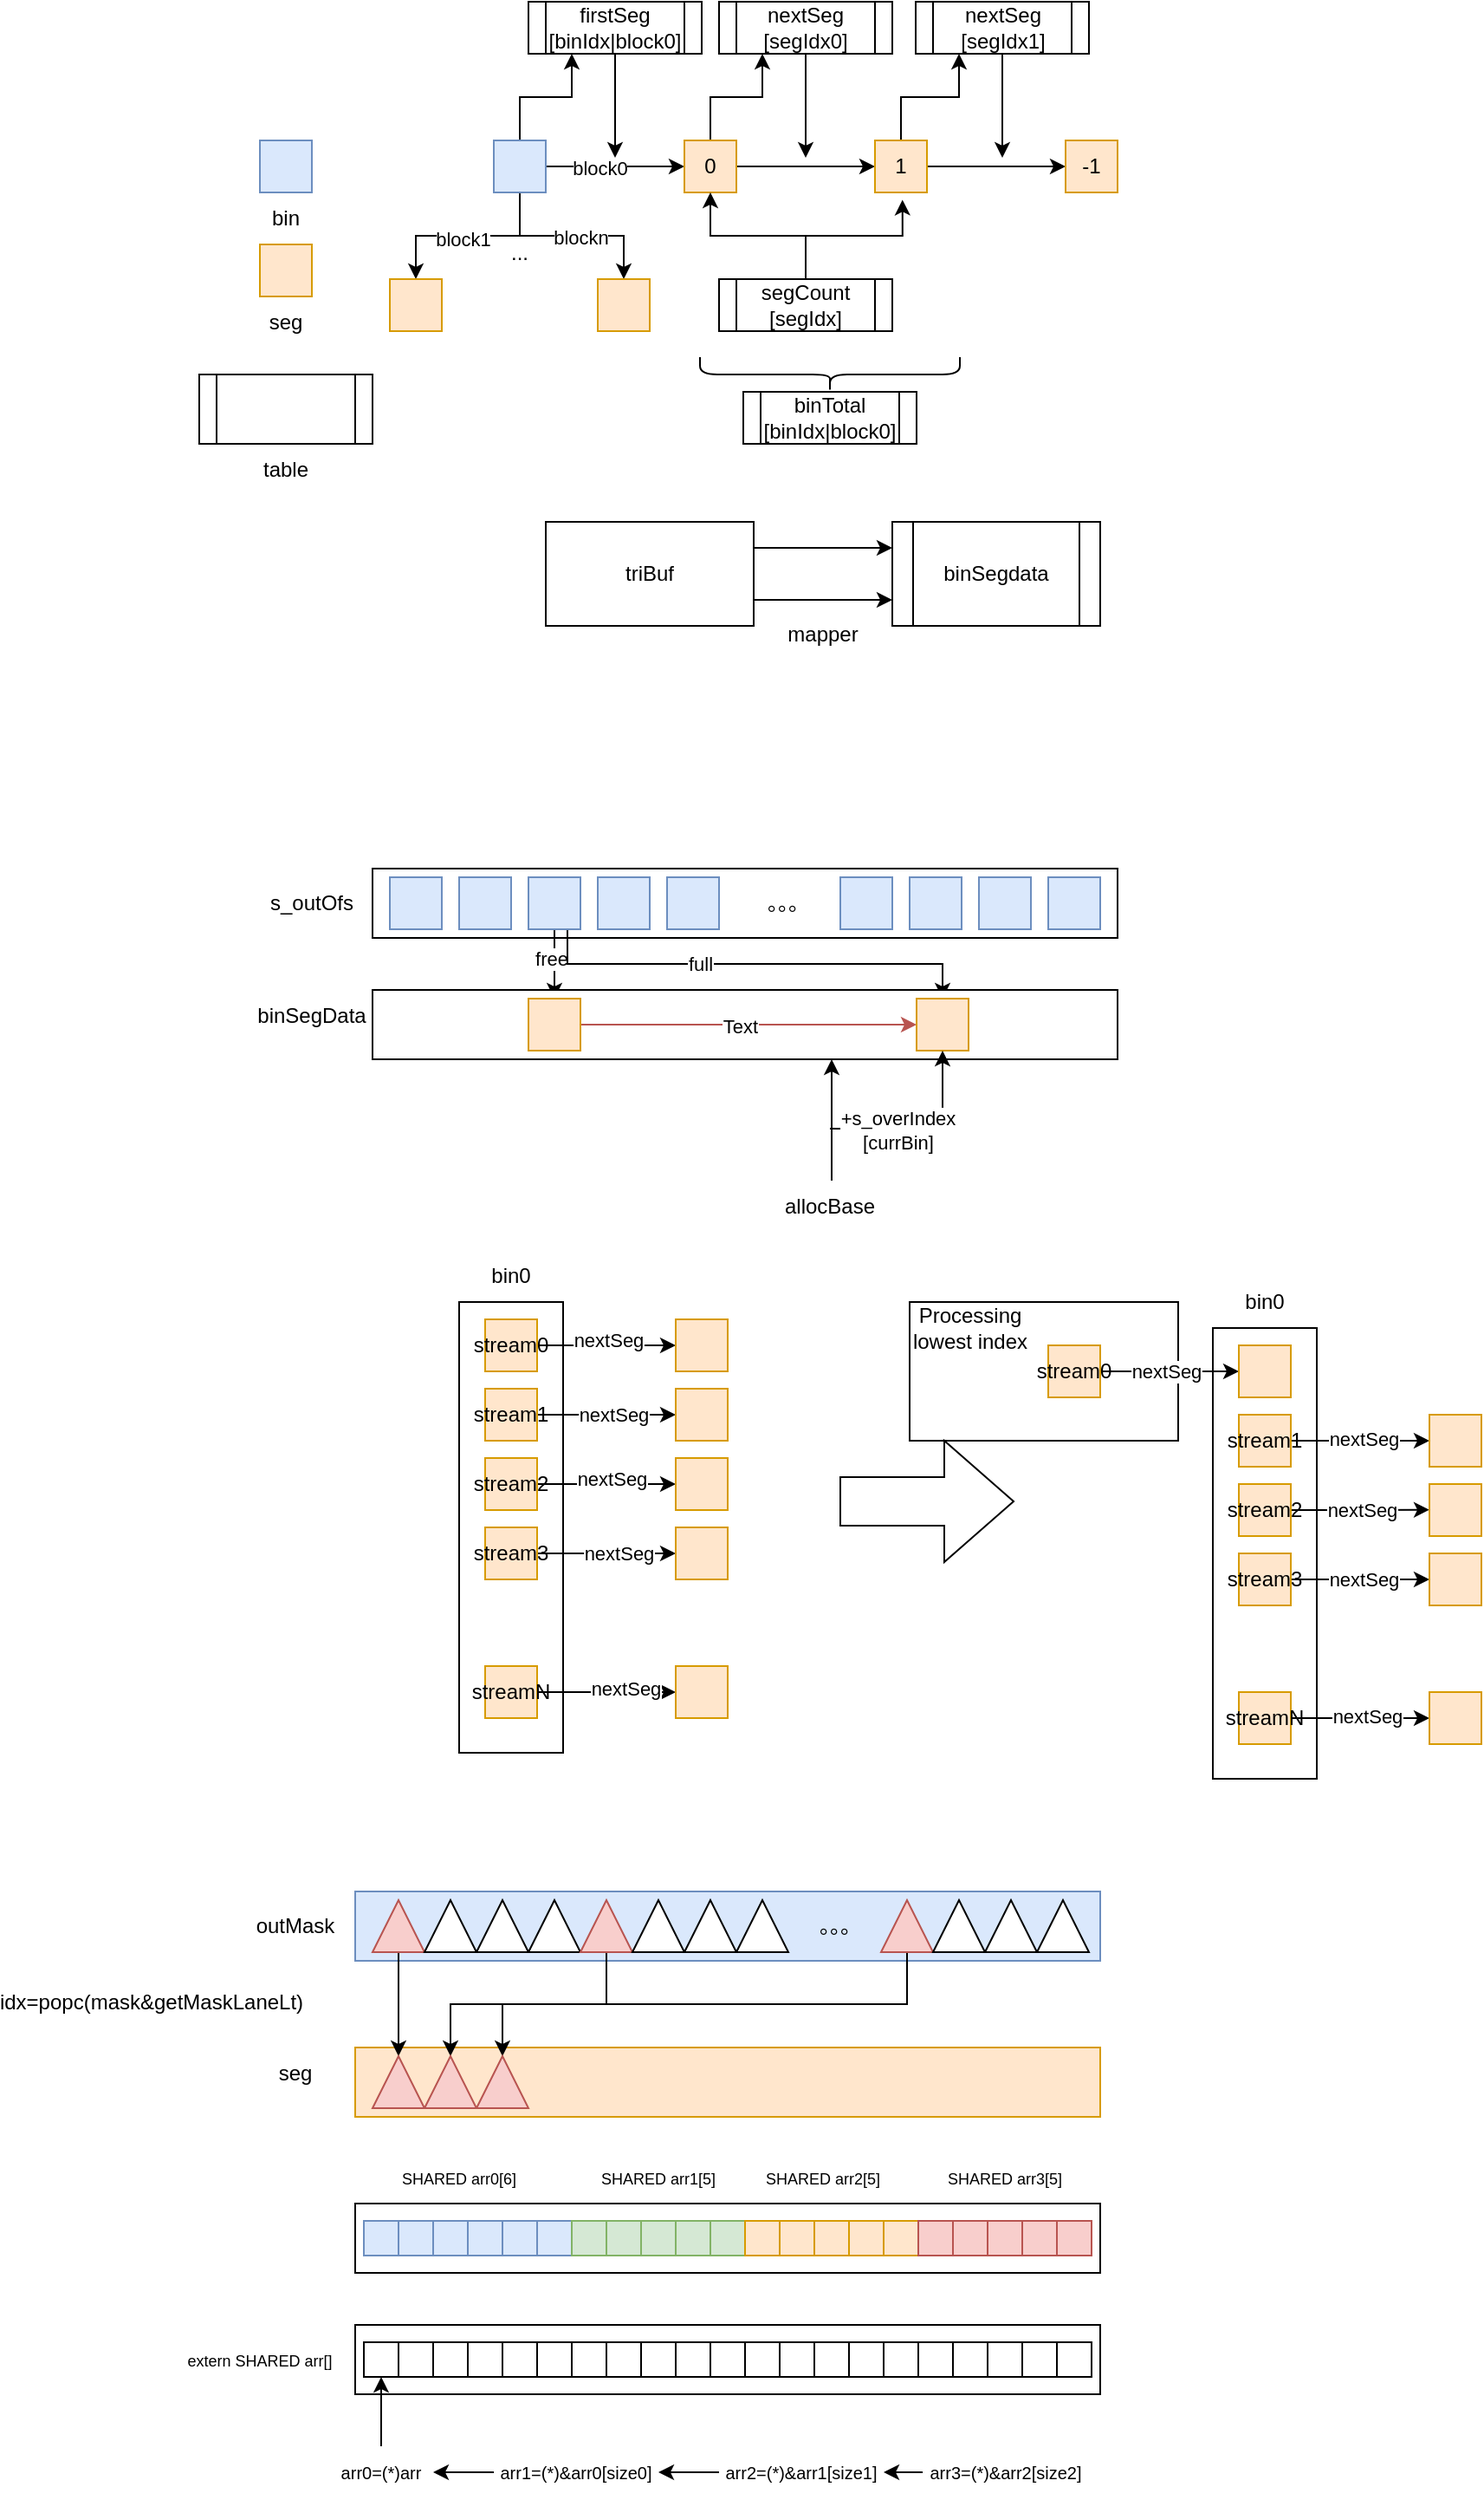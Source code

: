 <mxfile version="24.0.3" type="github">
  <diagram name="第 1 页" id="Jw7tVS_LVLmDtr75cejy">
    <mxGraphModel dx="1502" dy="382" grid="1" gridSize="10" guides="1" tooltips="1" connect="1" arrows="1" fold="1" page="1" pageScale="1" pageWidth="827" pageHeight="1169" math="0" shadow="0">
      <root>
        <mxCell id="0" />
        <mxCell id="1" parent="0" />
        <mxCell id="Td1vDn9h-b1BhkTiUKK3-1" value="" style="rounded=0;whiteSpace=wrap;html=1;fillColor=#ffe6cc;strokeColor=#d79b00;" vertex="1" parent="1">
          <mxGeometry x="90" y="1180" width="430" height="40" as="geometry" />
        </mxCell>
        <mxCell id="SiZdVVhCGkmTTTWQaCTQ-135" value="" style="rounded=0;whiteSpace=wrap;html=1;" parent="1" vertex="1">
          <mxGeometry x="410" y="750" width="155" height="80" as="geometry" />
        </mxCell>
        <mxCell id="SiZdVVhCGkmTTTWQaCTQ-3" value="" style="group" parent="1" vertex="1" connectable="0">
          <mxGeometry x="20" y="80" width="60" height="60" as="geometry" />
        </mxCell>
        <mxCell id="SiZdVVhCGkmTTTWQaCTQ-1" value="" style="rounded=0;whiteSpace=wrap;html=1;fillColor=#dae8fc;strokeColor=#6c8ebf;" parent="SiZdVVhCGkmTTTWQaCTQ-3" vertex="1">
          <mxGeometry x="15" width="30" height="30" as="geometry" />
        </mxCell>
        <mxCell id="SiZdVVhCGkmTTTWQaCTQ-2" value="bin" style="text;html=1;align=center;verticalAlign=middle;whiteSpace=wrap;rounded=0;" parent="SiZdVVhCGkmTTTWQaCTQ-3" vertex="1">
          <mxGeometry y="30" width="60" height="30" as="geometry" />
        </mxCell>
        <mxCell id="SiZdVVhCGkmTTTWQaCTQ-7" value="" style="edgeStyle=orthogonalEdgeStyle;rounded=0;orthogonalLoop=1;jettySize=auto;html=1;" parent="1" source="SiZdVVhCGkmTTTWQaCTQ-4" target="SiZdVVhCGkmTTTWQaCTQ-6" edge="1">
          <mxGeometry relative="1" as="geometry" />
        </mxCell>
        <mxCell id="SiZdVVhCGkmTTTWQaCTQ-15" value="block0" style="edgeLabel;html=1;align=center;verticalAlign=middle;resizable=0;points=[];" parent="SiZdVVhCGkmTTTWQaCTQ-7" vertex="1" connectable="0">
          <mxGeometry x="-0.222" y="-1" relative="1" as="geometry">
            <mxPoint as="offset" />
          </mxGeometry>
        </mxCell>
        <mxCell id="SiZdVVhCGkmTTTWQaCTQ-9" value="" style="edgeStyle=orthogonalEdgeStyle;rounded=0;orthogonalLoop=1;jettySize=auto;html=1;exitX=0.5;exitY=1;exitDx=0;exitDy=0;" parent="1" source="SiZdVVhCGkmTTTWQaCTQ-4" target="SiZdVVhCGkmTTTWQaCTQ-8" edge="1">
          <mxGeometry relative="1" as="geometry" />
        </mxCell>
        <mxCell id="SiZdVVhCGkmTTTWQaCTQ-17" value="block1" style="edgeLabel;html=1;align=center;verticalAlign=middle;resizable=0;points=[];" parent="SiZdVVhCGkmTTTWQaCTQ-9" vertex="1" connectable="0">
          <mxGeometry x="0.055" y="2" relative="1" as="geometry">
            <mxPoint as="offset" />
          </mxGeometry>
        </mxCell>
        <mxCell id="SiZdVVhCGkmTTTWQaCTQ-11" style="edgeStyle=orthogonalEdgeStyle;rounded=0;orthogonalLoop=1;jettySize=auto;html=1;exitX=0.5;exitY=1;exitDx=0;exitDy=0;entryX=0.5;entryY=0;entryDx=0;entryDy=0;" parent="1" source="SiZdVVhCGkmTTTWQaCTQ-4" target="SiZdVVhCGkmTTTWQaCTQ-10" edge="1">
          <mxGeometry relative="1" as="geometry" />
        </mxCell>
        <mxCell id="SiZdVVhCGkmTTTWQaCTQ-16" value="blockn" style="edgeLabel;html=1;align=center;verticalAlign=middle;resizable=0;points=[];" parent="SiZdVVhCGkmTTTWQaCTQ-11" vertex="1" connectable="0">
          <mxGeometry x="0.084" y="-1" relative="1" as="geometry">
            <mxPoint as="offset" />
          </mxGeometry>
        </mxCell>
        <mxCell id="SiZdVVhCGkmTTTWQaCTQ-28" style="edgeStyle=orthogonalEdgeStyle;rounded=0;orthogonalLoop=1;jettySize=auto;html=1;exitX=0.5;exitY=0;exitDx=0;exitDy=0;entryX=0.25;entryY=1;entryDx=0;entryDy=0;" parent="1" source="SiZdVVhCGkmTTTWQaCTQ-4" target="SiZdVVhCGkmTTTWQaCTQ-23" edge="1">
          <mxGeometry relative="1" as="geometry" />
        </mxCell>
        <mxCell id="SiZdVVhCGkmTTTWQaCTQ-4" value="" style="rounded=0;whiteSpace=wrap;html=1;fillColor=#dae8fc;strokeColor=#6c8ebf;" parent="1" vertex="1">
          <mxGeometry x="170" y="80" width="30" height="30" as="geometry" />
        </mxCell>
        <mxCell id="SiZdVVhCGkmTTTWQaCTQ-20" value="" style="edgeStyle=orthogonalEdgeStyle;rounded=0;orthogonalLoop=1;jettySize=auto;html=1;" parent="1" source="SiZdVVhCGkmTTTWQaCTQ-6" target="SiZdVVhCGkmTTTWQaCTQ-19" edge="1">
          <mxGeometry relative="1" as="geometry" />
        </mxCell>
        <mxCell id="SiZdVVhCGkmTTTWQaCTQ-30" style="edgeStyle=orthogonalEdgeStyle;rounded=0;orthogonalLoop=1;jettySize=auto;html=1;exitX=0.5;exitY=0;exitDx=0;exitDy=0;entryX=0.25;entryY=1;entryDx=0;entryDy=0;" parent="1" source="SiZdVVhCGkmTTTWQaCTQ-6" target="SiZdVVhCGkmTTTWQaCTQ-29" edge="1">
          <mxGeometry relative="1" as="geometry" />
        </mxCell>
        <mxCell id="SiZdVVhCGkmTTTWQaCTQ-6" value="0" style="rounded=0;whiteSpace=wrap;html=1;fillColor=#ffe6cc;strokeColor=#d79b00;" parent="1" vertex="1">
          <mxGeometry x="280" y="80" width="30" height="30" as="geometry" />
        </mxCell>
        <mxCell id="SiZdVVhCGkmTTTWQaCTQ-8" value="" style="rounded=0;whiteSpace=wrap;html=1;fillColor=#ffe6cc;strokeColor=#d79b00;" parent="1" vertex="1">
          <mxGeometry x="110" y="160" width="30" height="30" as="geometry" />
        </mxCell>
        <mxCell id="SiZdVVhCGkmTTTWQaCTQ-10" value="" style="rounded=0;whiteSpace=wrap;html=1;fillColor=#ffe6cc;strokeColor=#d79b00;" parent="1" vertex="1">
          <mxGeometry x="230" y="160" width="30" height="30" as="geometry" />
        </mxCell>
        <mxCell id="SiZdVVhCGkmTTTWQaCTQ-13" value="" style="rounded=0;whiteSpace=wrap;html=1;fillColor=#ffe6cc;strokeColor=#d79b00;" parent="1" vertex="1">
          <mxGeometry x="35" y="140" width="30" height="30" as="geometry" />
        </mxCell>
        <mxCell id="SiZdVVhCGkmTTTWQaCTQ-14" value="seg" style="text;html=1;align=center;verticalAlign=middle;whiteSpace=wrap;rounded=0;" parent="1" vertex="1">
          <mxGeometry x="20" y="170" width="60" height="30" as="geometry" />
        </mxCell>
        <mxCell id="SiZdVVhCGkmTTTWQaCTQ-18" value="..." style="text;html=1;align=center;verticalAlign=middle;whiteSpace=wrap;rounded=0;" parent="1" vertex="1">
          <mxGeometry x="155" y="130" width="60" height="30" as="geometry" />
        </mxCell>
        <mxCell id="SiZdVVhCGkmTTTWQaCTQ-22" value="" style="edgeStyle=orthogonalEdgeStyle;rounded=0;orthogonalLoop=1;jettySize=auto;html=1;" parent="1" source="SiZdVVhCGkmTTTWQaCTQ-19" target="SiZdVVhCGkmTTTWQaCTQ-21" edge="1">
          <mxGeometry relative="1" as="geometry" />
        </mxCell>
        <mxCell id="SiZdVVhCGkmTTTWQaCTQ-33" style="edgeStyle=orthogonalEdgeStyle;rounded=0;orthogonalLoop=1;jettySize=auto;html=1;exitX=0.5;exitY=0;exitDx=0;exitDy=0;entryX=0.25;entryY=1;entryDx=0;entryDy=0;" parent="1" source="SiZdVVhCGkmTTTWQaCTQ-19" target="SiZdVVhCGkmTTTWQaCTQ-32" edge="1">
          <mxGeometry relative="1" as="geometry" />
        </mxCell>
        <mxCell id="SiZdVVhCGkmTTTWQaCTQ-19" value="1" style="rounded=0;whiteSpace=wrap;html=1;fillColor=#ffe6cc;strokeColor=#d79b00;" parent="1" vertex="1">
          <mxGeometry x="390" y="80" width="30" height="30" as="geometry" />
        </mxCell>
        <mxCell id="SiZdVVhCGkmTTTWQaCTQ-21" value="-1" style="rounded=0;whiteSpace=wrap;html=1;fillColor=#ffe6cc;strokeColor=#d79b00;" parent="1" vertex="1">
          <mxGeometry x="500" y="80" width="30" height="30" as="geometry" />
        </mxCell>
        <mxCell id="SiZdVVhCGkmTTTWQaCTQ-24" style="edgeStyle=orthogonalEdgeStyle;rounded=0;orthogonalLoop=1;jettySize=auto;html=1;" parent="1" source="SiZdVVhCGkmTTTWQaCTQ-23" edge="1">
          <mxGeometry relative="1" as="geometry">
            <mxPoint x="240" y="90" as="targetPoint" />
          </mxGeometry>
        </mxCell>
        <mxCell id="SiZdVVhCGkmTTTWQaCTQ-23" value="firstSeg&lt;br&gt;[binIdx|block0]" style="shape=process;whiteSpace=wrap;html=1;backgroundOutline=1;" parent="1" vertex="1">
          <mxGeometry x="190" width="100" height="30" as="geometry" />
        </mxCell>
        <mxCell id="SiZdVVhCGkmTTTWQaCTQ-31" style="edgeStyle=orthogonalEdgeStyle;rounded=0;orthogonalLoop=1;jettySize=auto;html=1;exitX=0.5;exitY=1;exitDx=0;exitDy=0;" parent="1" source="SiZdVVhCGkmTTTWQaCTQ-29" edge="1">
          <mxGeometry relative="1" as="geometry">
            <mxPoint x="350" y="90" as="targetPoint" />
          </mxGeometry>
        </mxCell>
        <mxCell id="SiZdVVhCGkmTTTWQaCTQ-29" value="nextSeg&lt;br&gt;[segIdx0]" style="shape=process;whiteSpace=wrap;html=1;backgroundOutline=1;" parent="1" vertex="1">
          <mxGeometry x="300" width="100" height="30" as="geometry" />
        </mxCell>
        <mxCell id="SiZdVVhCGkmTTTWQaCTQ-34" style="edgeStyle=orthogonalEdgeStyle;rounded=0;orthogonalLoop=1;jettySize=auto;html=1;" parent="1" source="SiZdVVhCGkmTTTWQaCTQ-32" edge="1">
          <mxGeometry relative="1" as="geometry">
            <mxPoint x="463.5" y="90" as="targetPoint" />
          </mxGeometry>
        </mxCell>
        <mxCell id="SiZdVVhCGkmTTTWQaCTQ-32" value="nextSeg&lt;br&gt;[segIdx1]" style="shape=process;whiteSpace=wrap;html=1;backgroundOutline=1;" parent="1" vertex="1">
          <mxGeometry x="413.5" width="100" height="30" as="geometry" />
        </mxCell>
        <mxCell id="SiZdVVhCGkmTTTWQaCTQ-36" style="edgeStyle=orthogonalEdgeStyle;rounded=0;orthogonalLoop=1;jettySize=auto;html=1;entryX=0.5;entryY=1;entryDx=0;entryDy=0;" parent="1" source="SiZdVVhCGkmTTTWQaCTQ-35" target="SiZdVVhCGkmTTTWQaCTQ-6" edge="1">
          <mxGeometry relative="1" as="geometry" />
        </mxCell>
        <mxCell id="SiZdVVhCGkmTTTWQaCTQ-35" value="segCount&lt;br&gt;[segIdx]" style="shape=process;whiteSpace=wrap;html=1;backgroundOutline=1;" parent="1" vertex="1">
          <mxGeometry x="300" y="160" width="100" height="30" as="geometry" />
        </mxCell>
        <mxCell id="SiZdVVhCGkmTTTWQaCTQ-37" style="edgeStyle=orthogonalEdgeStyle;rounded=0;orthogonalLoop=1;jettySize=auto;html=1;exitX=0.5;exitY=0;exitDx=0;exitDy=0;entryX=0.529;entryY=1.14;entryDx=0;entryDy=0;entryPerimeter=0;" parent="1" source="SiZdVVhCGkmTTTWQaCTQ-35" target="SiZdVVhCGkmTTTWQaCTQ-19" edge="1">
          <mxGeometry relative="1" as="geometry" />
        </mxCell>
        <mxCell id="SiZdVVhCGkmTTTWQaCTQ-41" value="binTotal&lt;br&gt;[binIdx|block0]" style="shape=process;whiteSpace=wrap;html=1;backgroundOutline=1;" parent="1" vertex="1">
          <mxGeometry x="314" y="225" width="100" height="30" as="geometry" />
        </mxCell>
        <mxCell id="SiZdVVhCGkmTTTWQaCTQ-42" value="" style="shape=curlyBracket;whiteSpace=wrap;html=1;rounded=1;flipH=1;labelPosition=right;verticalLabelPosition=middle;align=left;verticalAlign=middle;rotation=90;" parent="1" vertex="1">
          <mxGeometry x="354" y="140" width="20" height="150" as="geometry" />
        </mxCell>
        <mxCell id="SiZdVVhCGkmTTTWQaCTQ-45" style="edgeStyle=orthogonalEdgeStyle;rounded=0;orthogonalLoop=1;jettySize=auto;html=1;exitX=1;exitY=0.25;exitDx=0;exitDy=0;entryX=0;entryY=0.25;entryDx=0;entryDy=0;" parent="1" source="SiZdVVhCGkmTTTWQaCTQ-43" edge="1">
          <mxGeometry relative="1" as="geometry">
            <mxPoint x="400" y="315" as="targetPoint" />
          </mxGeometry>
        </mxCell>
        <mxCell id="SiZdVVhCGkmTTTWQaCTQ-46" style="edgeStyle=orthogonalEdgeStyle;rounded=0;orthogonalLoop=1;jettySize=auto;html=1;exitX=1;exitY=0.75;exitDx=0;exitDy=0;" parent="1" source="SiZdVVhCGkmTTTWQaCTQ-43" edge="1">
          <mxGeometry relative="1" as="geometry">
            <mxPoint x="400" y="345" as="targetPoint" />
          </mxGeometry>
        </mxCell>
        <mxCell id="SiZdVVhCGkmTTTWQaCTQ-43" value="triBuf" style="rounded=0;whiteSpace=wrap;html=1;" parent="1" vertex="1">
          <mxGeometry x="200" y="300" width="120" height="60" as="geometry" />
        </mxCell>
        <mxCell id="SiZdVVhCGkmTTTWQaCTQ-47" value="mapper" style="text;html=1;align=center;verticalAlign=middle;whiteSpace=wrap;rounded=0;" parent="1" vertex="1">
          <mxGeometry x="330" y="350" width="60" height="30" as="geometry" />
        </mxCell>
        <mxCell id="SiZdVVhCGkmTTTWQaCTQ-48" value="binSegdata" style="shape=process;whiteSpace=wrap;html=1;backgroundOutline=1;" parent="1" vertex="1">
          <mxGeometry x="400" y="300" width="120" height="60" as="geometry" />
        </mxCell>
        <mxCell id="SiZdVVhCGkmTTTWQaCTQ-49" value="" style="shape=process;whiteSpace=wrap;html=1;backgroundOutline=1;" parent="1" vertex="1">
          <mxGeometry y="215" width="100" height="40" as="geometry" />
        </mxCell>
        <mxCell id="SiZdVVhCGkmTTTWQaCTQ-50" value="table" style="text;html=1;align=center;verticalAlign=middle;whiteSpace=wrap;rounded=0;" parent="1" vertex="1">
          <mxGeometry x="20" y="255" width="60" height="30" as="geometry" />
        </mxCell>
        <mxCell id="SiZdVVhCGkmTTTWQaCTQ-51" value="" style="rounded=0;whiteSpace=wrap;html=1;fillColor=#dae8fc;strokeColor=#6c8ebf;" parent="1" vertex="1">
          <mxGeometry x="90" y="1090" width="430" height="40" as="geometry" />
        </mxCell>
        <mxCell id="Td1vDn9h-b1BhkTiUKK3-6" style="edgeStyle=orthogonalEdgeStyle;rounded=0;orthogonalLoop=1;jettySize=auto;html=1;exitX=0;exitY=0.5;exitDx=0;exitDy=0;entryX=1;entryY=0.5;entryDx=0;entryDy=0;" edge="1" parent="1" source="SiZdVVhCGkmTTTWQaCTQ-52" target="Td1vDn9h-b1BhkTiUKK3-2">
          <mxGeometry relative="1" as="geometry" />
        </mxCell>
        <mxCell id="SiZdVVhCGkmTTTWQaCTQ-52" value="" style="triangle;whiteSpace=wrap;html=1;rotation=-90;fillColor=#f8cecc;strokeColor=#b85450;" parent="1" vertex="1">
          <mxGeometry x="100" y="1095" width="30" height="30" as="geometry" />
        </mxCell>
        <mxCell id="SiZdVVhCGkmTTTWQaCTQ-53" value="" style="triangle;whiteSpace=wrap;html=1;rotation=-90;" parent="1" vertex="1">
          <mxGeometry x="130" y="1095" width="30" height="30" as="geometry" />
        </mxCell>
        <mxCell id="SiZdVVhCGkmTTTWQaCTQ-54" value="" style="triangle;whiteSpace=wrap;html=1;rotation=-90;" parent="1" vertex="1">
          <mxGeometry x="160" y="1095" width="30" height="30" as="geometry" />
        </mxCell>
        <mxCell id="SiZdVVhCGkmTTTWQaCTQ-55" value="" style="triangle;whiteSpace=wrap;html=1;rotation=-90;" parent="1" vertex="1">
          <mxGeometry x="190" y="1095" width="30" height="30" as="geometry" />
        </mxCell>
        <mxCell id="Td1vDn9h-b1BhkTiUKK3-7" style="edgeStyle=orthogonalEdgeStyle;rounded=0;orthogonalLoop=1;jettySize=auto;html=1;exitX=0;exitY=0.5;exitDx=0;exitDy=0;entryX=1;entryY=0.5;entryDx=0;entryDy=0;" edge="1" parent="1" source="SiZdVVhCGkmTTTWQaCTQ-56" target="Td1vDn9h-b1BhkTiUKK3-3">
          <mxGeometry relative="1" as="geometry" />
        </mxCell>
        <mxCell id="SiZdVVhCGkmTTTWQaCTQ-56" value="" style="triangle;whiteSpace=wrap;html=1;rotation=-90;fillColor=#f8cecc;strokeColor=#b85450;" parent="1" vertex="1">
          <mxGeometry x="220" y="1095" width="30" height="30" as="geometry" />
        </mxCell>
        <mxCell id="SiZdVVhCGkmTTTWQaCTQ-57" value="" style="triangle;whiteSpace=wrap;html=1;rotation=-90;" parent="1" vertex="1">
          <mxGeometry x="250" y="1095" width="30" height="30" as="geometry" />
        </mxCell>
        <mxCell id="SiZdVVhCGkmTTTWQaCTQ-58" value="" style="triangle;whiteSpace=wrap;html=1;rotation=-90;" parent="1" vertex="1">
          <mxGeometry x="280" y="1095" width="30" height="30" as="geometry" />
        </mxCell>
        <mxCell id="SiZdVVhCGkmTTTWQaCTQ-59" value="" style="triangle;whiteSpace=wrap;html=1;rotation=-90;" parent="1" vertex="1">
          <mxGeometry x="310" y="1095" width="30" height="30" as="geometry" />
        </mxCell>
        <mxCell id="Td1vDn9h-b1BhkTiUKK3-8" style="edgeStyle=orthogonalEdgeStyle;rounded=0;orthogonalLoop=1;jettySize=auto;html=1;exitX=0;exitY=0.5;exitDx=0;exitDy=0;entryX=1;entryY=0.5;entryDx=0;entryDy=0;" edge="1" parent="1" source="SiZdVVhCGkmTTTWQaCTQ-60" target="Td1vDn9h-b1BhkTiUKK3-4">
          <mxGeometry relative="1" as="geometry" />
        </mxCell>
        <mxCell id="SiZdVVhCGkmTTTWQaCTQ-60" value="" style="triangle;whiteSpace=wrap;html=1;rotation=-90;fillColor=#f8cecc;strokeColor=#b85450;" parent="1" vertex="1">
          <mxGeometry x="393.5" y="1095" width="30" height="30" as="geometry" />
        </mxCell>
        <mxCell id="SiZdVVhCGkmTTTWQaCTQ-61" value="" style="triangle;whiteSpace=wrap;html=1;rotation=-90;" parent="1" vertex="1">
          <mxGeometry x="423.5" y="1095" width="30" height="30" as="geometry" />
        </mxCell>
        <mxCell id="SiZdVVhCGkmTTTWQaCTQ-62" value="" style="triangle;whiteSpace=wrap;html=1;rotation=-90;" parent="1" vertex="1">
          <mxGeometry x="453.5" y="1095" width="30" height="30" as="geometry" />
        </mxCell>
        <mxCell id="SiZdVVhCGkmTTTWQaCTQ-63" value="" style="triangle;whiteSpace=wrap;html=1;rotation=-90;" parent="1" vertex="1">
          <mxGeometry x="483.5" y="1095" width="30" height="30" as="geometry" />
        </mxCell>
        <mxCell id="SiZdVVhCGkmTTTWQaCTQ-64" value="。。。" style="text;html=1;align=center;verticalAlign=middle;whiteSpace=wrap;rounded=0;" parent="1" vertex="1">
          <mxGeometry x="340" y="1095" width="60" height="30" as="geometry" />
        </mxCell>
        <mxCell id="SiZdVVhCGkmTTTWQaCTQ-65" value="" style="rounded=0;whiteSpace=wrap;html=1;" parent="1" vertex="1">
          <mxGeometry x="100" y="500" width="430" height="40" as="geometry" />
        </mxCell>
        <mxCell id="SiZdVVhCGkmTTTWQaCTQ-66" value="" style="rounded=0;whiteSpace=wrap;html=1;fillColor=#dae8fc;strokeColor=#6c8ebf;" parent="1" vertex="1">
          <mxGeometry x="110" y="505" width="30" height="30" as="geometry" />
        </mxCell>
        <mxCell id="SiZdVVhCGkmTTTWQaCTQ-67" value="" style="rounded=0;whiteSpace=wrap;html=1;fillColor=#dae8fc;strokeColor=#6c8ebf;" parent="1" vertex="1">
          <mxGeometry x="150" y="505" width="30" height="30" as="geometry" />
        </mxCell>
        <mxCell id="SiZdVVhCGkmTTTWQaCTQ-83" style="edgeStyle=orthogonalEdgeStyle;rounded=0;orthogonalLoop=1;jettySize=auto;html=1;exitX=0.5;exitY=1;exitDx=0;exitDy=0;entryX=0.5;entryY=0;entryDx=0;entryDy=0;" parent="1" source="SiZdVVhCGkmTTTWQaCTQ-68" target="SiZdVVhCGkmTTTWQaCTQ-81" edge="1">
          <mxGeometry relative="1" as="geometry" />
        </mxCell>
        <mxCell id="SiZdVVhCGkmTTTWQaCTQ-85" value="free" style="edgeLabel;html=1;align=center;verticalAlign=middle;resizable=0;points=[];" parent="SiZdVVhCGkmTTTWQaCTQ-83" vertex="1" connectable="0">
          <mxGeometry x="-0.159" y="-2" relative="1" as="geometry">
            <mxPoint as="offset" />
          </mxGeometry>
        </mxCell>
        <mxCell id="SiZdVVhCGkmTTTWQaCTQ-84" style="edgeStyle=orthogonalEdgeStyle;rounded=0;orthogonalLoop=1;jettySize=auto;html=1;exitX=0.75;exitY=1;exitDx=0;exitDy=0;entryX=0.5;entryY=0;entryDx=0;entryDy=0;" parent="1" source="SiZdVVhCGkmTTTWQaCTQ-68" target="SiZdVVhCGkmTTTWQaCTQ-82" edge="1">
          <mxGeometry relative="1" as="geometry" />
        </mxCell>
        <mxCell id="SiZdVVhCGkmTTTWQaCTQ-86" value="full" style="edgeLabel;html=1;align=center;verticalAlign=middle;resizable=0;points=[];" parent="SiZdVVhCGkmTTTWQaCTQ-84" vertex="1" connectable="0">
          <mxGeometry x="-0.252" relative="1" as="geometry">
            <mxPoint as="offset" />
          </mxGeometry>
        </mxCell>
        <mxCell id="SiZdVVhCGkmTTTWQaCTQ-68" value="" style="rounded=0;whiteSpace=wrap;html=1;fillColor=#dae8fc;strokeColor=#6c8ebf;" parent="1" vertex="1">
          <mxGeometry x="190" y="505" width="30" height="30" as="geometry" />
        </mxCell>
        <mxCell id="SiZdVVhCGkmTTTWQaCTQ-69" value="" style="rounded=0;whiteSpace=wrap;html=1;fillColor=#dae8fc;strokeColor=#6c8ebf;" parent="1" vertex="1">
          <mxGeometry x="230" y="505" width="30" height="30" as="geometry" />
        </mxCell>
        <mxCell id="SiZdVVhCGkmTTTWQaCTQ-70" value="" style="rounded=0;whiteSpace=wrap;html=1;fillColor=#dae8fc;strokeColor=#6c8ebf;" parent="1" vertex="1">
          <mxGeometry x="270" y="505" width="30" height="30" as="geometry" />
        </mxCell>
        <mxCell id="SiZdVVhCGkmTTTWQaCTQ-71" value="。。。" style="text;html=1;align=center;verticalAlign=middle;whiteSpace=wrap;rounded=0;" parent="1" vertex="1">
          <mxGeometry x="310" y="505" width="60" height="30" as="geometry" />
        </mxCell>
        <mxCell id="SiZdVVhCGkmTTTWQaCTQ-75" value="" style="rounded=0;whiteSpace=wrap;html=1;fillColor=#dae8fc;strokeColor=#6c8ebf;" parent="1" vertex="1">
          <mxGeometry x="370" y="505" width="30" height="30" as="geometry" />
        </mxCell>
        <mxCell id="SiZdVVhCGkmTTTWQaCTQ-76" value="" style="rounded=0;whiteSpace=wrap;html=1;fillColor=#dae8fc;strokeColor=#6c8ebf;" parent="1" vertex="1">
          <mxGeometry x="410" y="505" width="30" height="30" as="geometry" />
        </mxCell>
        <mxCell id="SiZdVVhCGkmTTTWQaCTQ-77" value="" style="rounded=0;whiteSpace=wrap;html=1;fillColor=#dae8fc;strokeColor=#6c8ebf;" parent="1" vertex="1">
          <mxGeometry x="450" y="505" width="30" height="30" as="geometry" />
        </mxCell>
        <mxCell id="SiZdVVhCGkmTTTWQaCTQ-78" value="" style="rounded=0;whiteSpace=wrap;html=1;fillColor=#dae8fc;strokeColor=#6c8ebf;" parent="1" vertex="1">
          <mxGeometry x="490" y="505" width="30" height="30" as="geometry" />
        </mxCell>
        <mxCell id="SiZdVVhCGkmTTTWQaCTQ-80" value="" style="rounded=0;whiteSpace=wrap;html=1;" parent="1" vertex="1">
          <mxGeometry x="100" y="570" width="430" height="40" as="geometry" />
        </mxCell>
        <mxCell id="SiZdVVhCGkmTTTWQaCTQ-160" style="edgeStyle=orthogonalEdgeStyle;rounded=0;orthogonalLoop=1;jettySize=auto;html=1;exitX=1;exitY=0.5;exitDx=0;exitDy=0;fillColor=#f8cecc;strokeColor=#b85450;" parent="1" source="SiZdVVhCGkmTTTWQaCTQ-81" target="SiZdVVhCGkmTTTWQaCTQ-82" edge="1">
          <mxGeometry relative="1" as="geometry" />
        </mxCell>
        <mxCell id="SiZdVVhCGkmTTTWQaCTQ-161" value="Text" style="edgeLabel;html=1;align=center;verticalAlign=middle;resizable=0;points=[];" parent="SiZdVVhCGkmTTTWQaCTQ-160" vertex="1" connectable="0">
          <mxGeometry x="-0.051" y="-1" relative="1" as="geometry">
            <mxPoint as="offset" />
          </mxGeometry>
        </mxCell>
        <mxCell id="SiZdVVhCGkmTTTWQaCTQ-81" value="" style="rounded=0;whiteSpace=wrap;html=1;fillColor=#ffe6cc;strokeColor=#d79b00;" parent="1" vertex="1">
          <mxGeometry x="190" y="575" width="30" height="30" as="geometry" />
        </mxCell>
        <mxCell id="SiZdVVhCGkmTTTWQaCTQ-82" value="" style="rounded=0;whiteSpace=wrap;html=1;fillColor=#ffe6cc;strokeColor=#d79b00;" parent="1" vertex="1">
          <mxGeometry x="414" y="575" width="30" height="30" as="geometry" />
        </mxCell>
        <mxCell id="SiZdVVhCGkmTTTWQaCTQ-87" value="" style="endArrow=classic;html=1;rounded=0;" parent="1" edge="1">
          <mxGeometry width="50" height="50" relative="1" as="geometry">
            <mxPoint x="365" y="680" as="sourcePoint" />
            <mxPoint x="365" y="610" as="targetPoint" />
          </mxGeometry>
        </mxCell>
        <mxCell id="SiZdVVhCGkmTTTWQaCTQ-90" style="edgeStyle=orthogonalEdgeStyle;rounded=0;orthogonalLoop=1;jettySize=auto;html=1;" parent="1" target="SiZdVVhCGkmTTTWQaCTQ-82" edge="1">
          <mxGeometry relative="1" as="geometry">
            <mxPoint x="364" y="650" as="sourcePoint" />
          </mxGeometry>
        </mxCell>
        <mxCell id="SiZdVVhCGkmTTTWQaCTQ-91" value="+s_overIndex&lt;br&gt;[currBin]" style="edgeLabel;html=1;align=center;verticalAlign=middle;resizable=0;points=[];" parent="SiZdVVhCGkmTTTWQaCTQ-90" vertex="1" connectable="0">
          <mxGeometry x="-0.29" relative="1" as="geometry">
            <mxPoint as="offset" />
          </mxGeometry>
        </mxCell>
        <mxCell id="SiZdVVhCGkmTTTWQaCTQ-88" value="allocBase" style="text;html=1;align=center;verticalAlign=middle;whiteSpace=wrap;rounded=0;" parent="1" vertex="1">
          <mxGeometry x="334" y="680" width="60" height="30" as="geometry" />
        </mxCell>
        <mxCell id="SiZdVVhCGkmTTTWQaCTQ-92" value="binSegData" style="text;html=1;align=center;verticalAlign=middle;whiteSpace=wrap;rounded=0;" parent="1" vertex="1">
          <mxGeometry x="35" y="570" width="60" height="30" as="geometry" />
        </mxCell>
        <mxCell id="SiZdVVhCGkmTTTWQaCTQ-93" value="s_outOfs" style="text;html=1;align=center;verticalAlign=middle;whiteSpace=wrap;rounded=0;" parent="1" vertex="1">
          <mxGeometry x="35" y="505" width="60" height="30" as="geometry" />
        </mxCell>
        <mxCell id="SiZdVVhCGkmTTTWQaCTQ-94" value="" style="rounded=0;whiteSpace=wrap;html=1;" parent="1" vertex="1">
          <mxGeometry x="150" y="750" width="60" height="260" as="geometry" />
        </mxCell>
        <mxCell id="SiZdVVhCGkmTTTWQaCTQ-95" value="bin0" style="text;html=1;align=center;verticalAlign=middle;whiteSpace=wrap;rounded=0;" parent="1" vertex="1">
          <mxGeometry x="150" y="720" width="60" height="30" as="geometry" />
        </mxCell>
        <mxCell id="SiZdVVhCGkmTTTWQaCTQ-104" value="" style="edgeStyle=orthogonalEdgeStyle;rounded=0;orthogonalLoop=1;jettySize=auto;html=1;" parent="1" source="SiZdVVhCGkmTTTWQaCTQ-96" target="SiZdVVhCGkmTTTWQaCTQ-103" edge="1">
          <mxGeometry relative="1" as="geometry" />
        </mxCell>
        <mxCell id="SiZdVVhCGkmTTTWQaCTQ-164" value="nextSeg" style="edgeLabel;html=1;align=center;verticalAlign=middle;resizable=0;points=[];" parent="SiZdVVhCGkmTTTWQaCTQ-104" vertex="1" connectable="0">
          <mxGeometry x="0.014" y="3" relative="1" as="geometry">
            <mxPoint as="offset" />
          </mxGeometry>
        </mxCell>
        <mxCell id="SiZdVVhCGkmTTTWQaCTQ-96" value="stream0" style="rounded=0;whiteSpace=wrap;html=1;fillColor=#ffe6cc;strokeColor=#d79b00;" parent="1" vertex="1">
          <mxGeometry x="165" y="760" width="30" height="30" as="geometry" />
        </mxCell>
        <mxCell id="SiZdVVhCGkmTTTWQaCTQ-109" style="edgeStyle=orthogonalEdgeStyle;rounded=0;orthogonalLoop=1;jettySize=auto;html=1;" parent="1" source="SiZdVVhCGkmTTTWQaCTQ-97" target="SiZdVVhCGkmTTTWQaCTQ-108" edge="1">
          <mxGeometry relative="1" as="geometry" />
        </mxCell>
        <mxCell id="SiZdVVhCGkmTTTWQaCTQ-165" value="nextSeg" style="edgeLabel;html=1;align=center;verticalAlign=middle;resizable=0;points=[];" parent="SiZdVVhCGkmTTTWQaCTQ-109" vertex="1" connectable="0">
          <mxGeometry x="0.1" relative="1" as="geometry">
            <mxPoint as="offset" />
          </mxGeometry>
        </mxCell>
        <mxCell id="SiZdVVhCGkmTTTWQaCTQ-97" value="stream1" style="rounded=0;whiteSpace=wrap;html=1;fillColor=#ffe6cc;strokeColor=#d79b00;" parent="1" vertex="1">
          <mxGeometry x="165" y="800" width="30" height="30" as="geometry" />
        </mxCell>
        <mxCell id="SiZdVVhCGkmTTTWQaCTQ-110" style="edgeStyle=orthogonalEdgeStyle;rounded=0;orthogonalLoop=1;jettySize=auto;html=1;exitX=1;exitY=0.5;exitDx=0;exitDy=0;entryX=0;entryY=0.5;entryDx=0;entryDy=0;" parent="1" source="SiZdVVhCGkmTTTWQaCTQ-98" target="SiZdVVhCGkmTTTWQaCTQ-111" edge="1">
          <mxGeometry relative="1" as="geometry">
            <mxPoint x="270" y="855" as="targetPoint" />
          </mxGeometry>
        </mxCell>
        <mxCell id="SiZdVVhCGkmTTTWQaCTQ-166" value="nextSeg" style="edgeLabel;html=1;align=center;verticalAlign=middle;resizable=0;points=[];" parent="SiZdVVhCGkmTTTWQaCTQ-110" vertex="1" connectable="0">
          <mxGeometry x="0.071" y="3" relative="1" as="geometry">
            <mxPoint as="offset" />
          </mxGeometry>
        </mxCell>
        <mxCell id="SiZdVVhCGkmTTTWQaCTQ-98" value="stream2" style="rounded=0;whiteSpace=wrap;html=1;fillColor=#ffe6cc;strokeColor=#d79b00;" parent="1" vertex="1">
          <mxGeometry x="165" y="840" width="30" height="30" as="geometry" />
        </mxCell>
        <mxCell id="SiZdVVhCGkmTTTWQaCTQ-113" style="edgeStyle=orthogonalEdgeStyle;rounded=0;orthogonalLoop=1;jettySize=auto;html=1;" parent="1" source="SiZdVVhCGkmTTTWQaCTQ-99" target="SiZdVVhCGkmTTTWQaCTQ-112" edge="1">
          <mxGeometry relative="1" as="geometry" />
        </mxCell>
        <mxCell id="SiZdVVhCGkmTTTWQaCTQ-167" value="nextSeg" style="edgeLabel;html=1;align=center;verticalAlign=middle;resizable=0;points=[];" parent="SiZdVVhCGkmTTTWQaCTQ-113" vertex="1" connectable="0">
          <mxGeometry x="0.157" relative="1" as="geometry">
            <mxPoint as="offset" />
          </mxGeometry>
        </mxCell>
        <mxCell id="SiZdVVhCGkmTTTWQaCTQ-99" value="stream3" style="rounded=0;whiteSpace=wrap;html=1;fillColor=#ffe6cc;strokeColor=#d79b00;" parent="1" vertex="1">
          <mxGeometry x="165" y="880" width="30" height="30" as="geometry" />
        </mxCell>
        <mxCell id="SiZdVVhCGkmTTTWQaCTQ-115" value="" style="edgeStyle=orthogonalEdgeStyle;rounded=0;orthogonalLoop=1;jettySize=auto;html=1;" parent="1" source="SiZdVVhCGkmTTTWQaCTQ-100" target="SiZdVVhCGkmTTTWQaCTQ-114" edge="1">
          <mxGeometry relative="1" as="geometry" />
        </mxCell>
        <mxCell id="SiZdVVhCGkmTTTWQaCTQ-168" value="nextSeg" style="edgeLabel;html=1;align=center;verticalAlign=middle;resizable=0;points=[];" parent="SiZdVVhCGkmTTTWQaCTQ-115" vertex="1" connectable="0">
          <mxGeometry x="0.257" y="2" relative="1" as="geometry">
            <mxPoint as="offset" />
          </mxGeometry>
        </mxCell>
        <mxCell id="SiZdVVhCGkmTTTWQaCTQ-100" value="streamN" style="rounded=0;whiteSpace=wrap;html=1;fillColor=#ffe6cc;strokeColor=#d79b00;" parent="1" vertex="1">
          <mxGeometry x="165" y="960" width="30" height="30" as="geometry" />
        </mxCell>
        <mxCell id="SiZdVVhCGkmTTTWQaCTQ-103" value="" style="rounded=0;whiteSpace=wrap;html=1;fillColor=#ffe6cc;strokeColor=#d79b00;" parent="1" vertex="1">
          <mxGeometry x="275" y="760" width="30" height="30" as="geometry" />
        </mxCell>
        <mxCell id="SiZdVVhCGkmTTTWQaCTQ-108" value="" style="rounded=0;whiteSpace=wrap;html=1;fillColor=#ffe6cc;strokeColor=#d79b00;" parent="1" vertex="1">
          <mxGeometry x="275" y="800" width="30" height="30" as="geometry" />
        </mxCell>
        <mxCell id="SiZdVVhCGkmTTTWQaCTQ-111" value="" style="rounded=0;whiteSpace=wrap;html=1;fillColor=#ffe6cc;strokeColor=#d79b00;" parent="1" vertex="1">
          <mxGeometry x="275" y="840" width="30" height="30" as="geometry" />
        </mxCell>
        <mxCell id="SiZdVVhCGkmTTTWQaCTQ-112" value="" style="rounded=0;whiteSpace=wrap;html=1;fillColor=#ffe6cc;strokeColor=#d79b00;" parent="1" vertex="1">
          <mxGeometry x="275" y="880" width="30" height="30" as="geometry" />
        </mxCell>
        <mxCell id="SiZdVVhCGkmTTTWQaCTQ-114" value="" style="rounded=0;whiteSpace=wrap;html=1;fillColor=#ffe6cc;strokeColor=#d79b00;" parent="1" vertex="1">
          <mxGeometry x="275" y="960" width="30" height="30" as="geometry" />
        </mxCell>
        <mxCell id="SiZdVVhCGkmTTTWQaCTQ-116" value="" style="html=1;shadow=0;dashed=0;align=center;verticalAlign=middle;shape=mxgraph.arrows2.arrow;dy=0.6;dx=40;notch=0;" parent="1" vertex="1">
          <mxGeometry x="370" y="830" width="100" height="70" as="geometry" />
        </mxCell>
        <mxCell id="SiZdVVhCGkmTTTWQaCTQ-117" value="" style="rounded=0;whiteSpace=wrap;html=1;" parent="1" vertex="1">
          <mxGeometry x="585" y="765" width="60" height="260" as="geometry" />
        </mxCell>
        <mxCell id="SiZdVVhCGkmTTTWQaCTQ-118" value="bin0" style="text;html=1;align=center;verticalAlign=middle;whiteSpace=wrap;rounded=0;" parent="1" vertex="1">
          <mxGeometry x="585" y="735" width="60" height="30" as="geometry" />
        </mxCell>
        <mxCell id="SiZdVVhCGkmTTTWQaCTQ-119" value="" style="edgeStyle=orthogonalEdgeStyle;rounded=0;orthogonalLoop=1;jettySize=auto;html=1;" parent="1" source="SiZdVVhCGkmTTTWQaCTQ-120" target="SiZdVVhCGkmTTTWQaCTQ-129" edge="1">
          <mxGeometry relative="1" as="geometry" />
        </mxCell>
        <mxCell id="SiZdVVhCGkmTTTWQaCTQ-170" value="nextSeg" style="edgeLabel;html=1;align=center;verticalAlign=middle;resizable=0;points=[];" parent="SiZdVVhCGkmTTTWQaCTQ-119" vertex="1" connectable="0">
          <mxGeometry x="-0.054" relative="1" as="geometry">
            <mxPoint as="offset" />
          </mxGeometry>
        </mxCell>
        <mxCell id="SiZdVVhCGkmTTTWQaCTQ-120" value="stream0" style="rounded=0;whiteSpace=wrap;html=1;fillColor=#ffe6cc;strokeColor=#d79b00;" parent="1" vertex="1">
          <mxGeometry x="490" y="775" width="30" height="30" as="geometry" />
        </mxCell>
        <mxCell id="SiZdVVhCGkmTTTWQaCTQ-121" style="edgeStyle=orthogonalEdgeStyle;rounded=0;orthogonalLoop=1;jettySize=auto;html=1;" parent="1" source="SiZdVVhCGkmTTTWQaCTQ-122" target="SiZdVVhCGkmTTTWQaCTQ-130" edge="1">
          <mxGeometry relative="1" as="geometry" />
        </mxCell>
        <mxCell id="SiZdVVhCGkmTTTWQaCTQ-169" value="nextSeg" style="edgeLabel;html=1;align=center;verticalAlign=middle;resizable=0;points=[];" parent="SiZdVVhCGkmTTTWQaCTQ-121" vertex="1" connectable="0">
          <mxGeometry x="0.039" y="1" relative="1" as="geometry">
            <mxPoint as="offset" />
          </mxGeometry>
        </mxCell>
        <mxCell id="SiZdVVhCGkmTTTWQaCTQ-122" value="stream1" style="rounded=0;whiteSpace=wrap;html=1;fillColor=#ffe6cc;strokeColor=#d79b00;" parent="1" vertex="1">
          <mxGeometry x="600" y="815" width="30" height="30" as="geometry" />
        </mxCell>
        <mxCell id="SiZdVVhCGkmTTTWQaCTQ-123" style="edgeStyle=orthogonalEdgeStyle;rounded=0;orthogonalLoop=1;jettySize=auto;html=1;exitX=1;exitY=0.5;exitDx=0;exitDy=0;entryX=0;entryY=0.495;entryDx=0;entryDy=0;entryPerimeter=0;" parent="1" source="SiZdVVhCGkmTTTWQaCTQ-124" target="SiZdVVhCGkmTTTWQaCTQ-131" edge="1">
          <mxGeometry relative="1" as="geometry">
            <mxPoint x="705" y="869.857" as="targetPoint" />
            <Array as="points" />
          </mxGeometry>
        </mxCell>
        <mxCell id="SiZdVVhCGkmTTTWQaCTQ-171" value="nextSeg" style="edgeLabel;html=1;align=center;verticalAlign=middle;resizable=0;points=[];" parent="SiZdVVhCGkmTTTWQaCTQ-123" vertex="1" connectable="0">
          <mxGeometry x="0.027" relative="1" as="geometry">
            <mxPoint as="offset" />
          </mxGeometry>
        </mxCell>
        <mxCell id="SiZdVVhCGkmTTTWQaCTQ-124" value="stream2" style="rounded=0;whiteSpace=wrap;html=1;fillColor=#ffe6cc;strokeColor=#d79b00;" parent="1" vertex="1">
          <mxGeometry x="600" y="855" width="30" height="30" as="geometry" />
        </mxCell>
        <mxCell id="SiZdVVhCGkmTTTWQaCTQ-125" style="edgeStyle=orthogonalEdgeStyle;rounded=0;orthogonalLoop=1;jettySize=auto;html=1;" parent="1" source="SiZdVVhCGkmTTTWQaCTQ-126" target="SiZdVVhCGkmTTTWQaCTQ-132" edge="1">
          <mxGeometry relative="1" as="geometry" />
        </mxCell>
        <mxCell id="SiZdVVhCGkmTTTWQaCTQ-172" value="nextSeg" style="edgeLabel;html=1;align=center;verticalAlign=middle;resizable=0;points=[];" parent="SiZdVVhCGkmTTTWQaCTQ-125" vertex="1" connectable="0">
          <mxGeometry x="0.054" relative="1" as="geometry">
            <mxPoint as="offset" />
          </mxGeometry>
        </mxCell>
        <mxCell id="SiZdVVhCGkmTTTWQaCTQ-126" value="stream3" style="rounded=0;whiteSpace=wrap;html=1;fillColor=#ffe6cc;strokeColor=#d79b00;" parent="1" vertex="1">
          <mxGeometry x="600" y="895" width="30" height="30" as="geometry" />
        </mxCell>
        <mxCell id="SiZdVVhCGkmTTTWQaCTQ-127" value="" style="edgeStyle=orthogonalEdgeStyle;rounded=0;orthogonalLoop=1;jettySize=auto;html=1;" parent="1" source="SiZdVVhCGkmTTTWQaCTQ-128" target="SiZdVVhCGkmTTTWQaCTQ-133" edge="1">
          <mxGeometry relative="1" as="geometry" />
        </mxCell>
        <mxCell id="SiZdVVhCGkmTTTWQaCTQ-173" value="nextSeg" style="edgeLabel;html=1;align=center;verticalAlign=middle;resizable=0;points=[];" parent="SiZdVVhCGkmTTTWQaCTQ-127" vertex="1" connectable="0">
          <mxGeometry x="0.082" y="1" relative="1" as="geometry">
            <mxPoint as="offset" />
          </mxGeometry>
        </mxCell>
        <mxCell id="SiZdVVhCGkmTTTWQaCTQ-128" value="streamN" style="rounded=0;whiteSpace=wrap;html=1;fillColor=#ffe6cc;strokeColor=#d79b00;" parent="1" vertex="1">
          <mxGeometry x="600" y="975" width="30" height="30" as="geometry" />
        </mxCell>
        <mxCell id="SiZdVVhCGkmTTTWQaCTQ-129" value="" style="rounded=0;whiteSpace=wrap;html=1;fillColor=#ffe6cc;strokeColor=#d79b00;" parent="1" vertex="1">
          <mxGeometry x="600" y="775" width="30" height="30" as="geometry" />
        </mxCell>
        <mxCell id="SiZdVVhCGkmTTTWQaCTQ-130" value="" style="rounded=0;whiteSpace=wrap;html=1;fillColor=#ffe6cc;strokeColor=#d79b00;" parent="1" vertex="1">
          <mxGeometry x="710" y="815" width="30" height="30" as="geometry" />
        </mxCell>
        <mxCell id="SiZdVVhCGkmTTTWQaCTQ-131" value="" style="rounded=0;whiteSpace=wrap;html=1;fillColor=#ffe6cc;strokeColor=#d79b00;" parent="1" vertex="1">
          <mxGeometry x="710" y="855" width="30" height="30" as="geometry" />
        </mxCell>
        <mxCell id="SiZdVVhCGkmTTTWQaCTQ-132" value="" style="rounded=0;whiteSpace=wrap;html=1;fillColor=#ffe6cc;strokeColor=#d79b00;" parent="1" vertex="1">
          <mxGeometry x="710" y="895" width="30" height="30" as="geometry" />
        </mxCell>
        <mxCell id="SiZdVVhCGkmTTTWQaCTQ-133" value="" style="rounded=0;whiteSpace=wrap;html=1;fillColor=#ffe6cc;strokeColor=#d79b00;" parent="1" vertex="1">
          <mxGeometry x="710" y="975" width="30" height="30" as="geometry" />
        </mxCell>
        <mxCell id="SiZdVVhCGkmTTTWQaCTQ-134" value="Processing lowest index" style="text;html=1;align=center;verticalAlign=middle;whiteSpace=wrap;rounded=0;" parent="1" vertex="1">
          <mxGeometry x="410" y="750" width="70" height="30" as="geometry" />
        </mxCell>
        <mxCell id="Td1vDn9h-b1BhkTiUKK3-2" value="" style="triangle;whiteSpace=wrap;html=1;rotation=-90;fillColor=#f8cecc;strokeColor=#b85450;" vertex="1" parent="1">
          <mxGeometry x="100" y="1185" width="30" height="30" as="geometry" />
        </mxCell>
        <mxCell id="Td1vDn9h-b1BhkTiUKK3-3" value="" style="triangle;whiteSpace=wrap;html=1;rotation=-90;fillColor=#f8cecc;strokeColor=#b85450;" vertex="1" parent="1">
          <mxGeometry x="130" y="1185" width="30" height="30" as="geometry" />
        </mxCell>
        <mxCell id="Td1vDn9h-b1BhkTiUKK3-4" value="" style="triangle;whiteSpace=wrap;html=1;rotation=-90;fillColor=#f8cecc;strokeColor=#b85450;" vertex="1" parent="1">
          <mxGeometry x="160" y="1185" width="30" height="30" as="geometry" />
        </mxCell>
        <mxCell id="Td1vDn9h-b1BhkTiUKK3-5" value="outMask" style="text;html=1;align=center;verticalAlign=middle;resizable=0;points=[];autosize=1;strokeColor=none;fillColor=none;" vertex="1" parent="1">
          <mxGeometry x="20" y="1095" width="70" height="30" as="geometry" />
        </mxCell>
        <mxCell id="Td1vDn9h-b1BhkTiUKK3-9" value="seg" style="text;html=1;align=center;verticalAlign=middle;resizable=0;points=[];autosize=1;strokeColor=none;fillColor=none;" vertex="1" parent="1">
          <mxGeometry x="35" y="1180" width="40" height="30" as="geometry" />
        </mxCell>
        <mxCell id="Td1vDn9h-b1BhkTiUKK3-10" value="idx=popc(mask&amp;amp;getMaskLaneLt)" style="text;html=1;align=center;verticalAlign=middle;whiteSpace=wrap;rounded=0;" vertex="1" parent="1">
          <mxGeometry x="-100" y="1139" width="145" height="30" as="geometry" />
        </mxCell>
        <mxCell id="Td1vDn9h-b1BhkTiUKK3-24" value="" style="rounded=0;whiteSpace=wrap;html=1;" vertex="1" parent="1">
          <mxGeometry x="90" y="1270" width="430" height="40" as="geometry" />
        </mxCell>
        <mxCell id="Td1vDn9h-b1BhkTiUKK3-25" value="" style="rounded=0;whiteSpace=wrap;html=1;fillColor=#dae8fc;strokeColor=#6c8ebf;" vertex="1" parent="1">
          <mxGeometry x="95" y="1280" width="20" height="20" as="geometry" />
        </mxCell>
        <mxCell id="Td1vDn9h-b1BhkTiUKK3-26" value="" style="rounded=0;whiteSpace=wrap;html=1;fillColor=#dae8fc;strokeColor=#6c8ebf;" vertex="1" parent="1">
          <mxGeometry x="115" y="1280" width="20" height="20" as="geometry" />
        </mxCell>
        <mxCell id="Td1vDn9h-b1BhkTiUKK3-27" value="" style="rounded=0;whiteSpace=wrap;html=1;fillColor=#dae8fc;strokeColor=#6c8ebf;" vertex="1" parent="1">
          <mxGeometry x="135" y="1280" width="20" height="20" as="geometry" />
        </mxCell>
        <mxCell id="Td1vDn9h-b1BhkTiUKK3-28" value="" style="rounded=0;whiteSpace=wrap;html=1;fillColor=#dae8fc;strokeColor=#6c8ebf;" vertex="1" parent="1">
          <mxGeometry x="155" y="1280" width="20" height="20" as="geometry" />
        </mxCell>
        <mxCell id="Td1vDn9h-b1BhkTiUKK3-29" value="" style="rounded=0;whiteSpace=wrap;html=1;fillColor=#dae8fc;strokeColor=#6c8ebf;" vertex="1" parent="1">
          <mxGeometry x="175" y="1280" width="20" height="20" as="geometry" />
        </mxCell>
        <mxCell id="Td1vDn9h-b1BhkTiUKK3-30" value="" style="rounded=0;whiteSpace=wrap;html=1;fillColor=#dae8fc;strokeColor=#6c8ebf;" vertex="1" parent="1">
          <mxGeometry x="195" y="1280" width="20" height="20" as="geometry" />
        </mxCell>
        <mxCell id="Td1vDn9h-b1BhkTiUKK3-31" value="" style="rounded=0;whiteSpace=wrap;html=1;fillColor=#d5e8d4;strokeColor=#82b366;" vertex="1" parent="1">
          <mxGeometry x="215" y="1280" width="20" height="20" as="geometry" />
        </mxCell>
        <mxCell id="Td1vDn9h-b1BhkTiUKK3-32" value="" style="rounded=0;whiteSpace=wrap;html=1;fillColor=#d5e8d4;strokeColor=#82b366;" vertex="1" parent="1">
          <mxGeometry x="235" y="1280" width="20" height="20" as="geometry" />
        </mxCell>
        <mxCell id="Td1vDn9h-b1BhkTiUKK3-33" value="" style="rounded=0;whiteSpace=wrap;html=1;fillColor=#d5e8d4;strokeColor=#82b366;" vertex="1" parent="1">
          <mxGeometry x="255" y="1280" width="20" height="20" as="geometry" />
        </mxCell>
        <mxCell id="Td1vDn9h-b1BhkTiUKK3-34" value="" style="rounded=0;whiteSpace=wrap;html=1;fillColor=#d5e8d4;strokeColor=#82b366;" vertex="1" parent="1">
          <mxGeometry x="275" y="1280" width="20" height="20" as="geometry" />
        </mxCell>
        <mxCell id="Td1vDn9h-b1BhkTiUKK3-35" value="" style="rounded=0;whiteSpace=wrap;html=1;fillColor=#d5e8d4;strokeColor=#82b366;" vertex="1" parent="1">
          <mxGeometry x="295" y="1280" width="20" height="20" as="geometry" />
        </mxCell>
        <mxCell id="Td1vDn9h-b1BhkTiUKK3-36" value="" style="rounded=0;whiteSpace=wrap;html=1;fillColor=#ffe6cc;strokeColor=#d79b00;" vertex="1" parent="1">
          <mxGeometry x="315" y="1280" width="20" height="20" as="geometry" />
        </mxCell>
        <mxCell id="Td1vDn9h-b1BhkTiUKK3-37" value="" style="rounded=0;whiteSpace=wrap;html=1;fillColor=#ffe6cc;strokeColor=#d79b00;" vertex="1" parent="1">
          <mxGeometry x="335" y="1280" width="20" height="20" as="geometry" />
        </mxCell>
        <mxCell id="Td1vDn9h-b1BhkTiUKK3-38" value="" style="rounded=0;whiteSpace=wrap;html=1;fillColor=#ffe6cc;strokeColor=#d79b00;" vertex="1" parent="1">
          <mxGeometry x="355" y="1280" width="20" height="20" as="geometry" />
        </mxCell>
        <mxCell id="Td1vDn9h-b1BhkTiUKK3-39" value="" style="rounded=0;whiteSpace=wrap;html=1;fillColor=#ffe6cc;strokeColor=#d79b00;" vertex="1" parent="1">
          <mxGeometry x="375" y="1280" width="20" height="20" as="geometry" />
        </mxCell>
        <mxCell id="Td1vDn9h-b1BhkTiUKK3-40" value="" style="rounded=0;whiteSpace=wrap;html=1;fillColor=#ffe6cc;strokeColor=#d79b00;" vertex="1" parent="1">
          <mxGeometry x="395" y="1280" width="20" height="20" as="geometry" />
        </mxCell>
        <mxCell id="Td1vDn9h-b1BhkTiUKK3-41" value="" style="rounded=0;whiteSpace=wrap;html=1;fillColor=#f8cecc;strokeColor=#b85450;" vertex="1" parent="1">
          <mxGeometry x="415" y="1280" width="20" height="20" as="geometry" />
        </mxCell>
        <mxCell id="Td1vDn9h-b1BhkTiUKK3-42" value="" style="rounded=0;whiteSpace=wrap;html=1;fillColor=#f8cecc;strokeColor=#b85450;" vertex="1" parent="1">
          <mxGeometry x="435" y="1280" width="20" height="20" as="geometry" />
        </mxCell>
        <mxCell id="Td1vDn9h-b1BhkTiUKK3-43" value="" style="rounded=0;whiteSpace=wrap;html=1;fillColor=#f8cecc;strokeColor=#b85450;" vertex="1" parent="1">
          <mxGeometry x="455" y="1280" width="20" height="20" as="geometry" />
        </mxCell>
        <mxCell id="Td1vDn9h-b1BhkTiUKK3-44" value="" style="rounded=0;whiteSpace=wrap;html=1;fillColor=#f8cecc;strokeColor=#b85450;" vertex="1" parent="1">
          <mxGeometry x="475" y="1280" width="20" height="20" as="geometry" />
        </mxCell>
        <mxCell id="Td1vDn9h-b1BhkTiUKK3-45" value="" style="rounded=0;whiteSpace=wrap;html=1;fillColor=#f8cecc;strokeColor=#b85450;" vertex="1" parent="1">
          <mxGeometry x="495" y="1280" width="20" height="20" as="geometry" />
        </mxCell>
        <mxCell id="Td1vDn9h-b1BhkTiUKK3-47" value="" style="rounded=0;whiteSpace=wrap;html=1;" vertex="1" parent="1">
          <mxGeometry x="90" y="1340" width="430" height="40" as="geometry" />
        </mxCell>
        <mxCell id="Td1vDn9h-b1BhkTiUKK3-48" value="" style="rounded=0;whiteSpace=wrap;html=1;" vertex="1" parent="1">
          <mxGeometry x="95" y="1350" width="20" height="20" as="geometry" />
        </mxCell>
        <mxCell id="Td1vDn9h-b1BhkTiUKK3-49" value="" style="rounded=0;whiteSpace=wrap;html=1;" vertex="1" parent="1">
          <mxGeometry x="115" y="1350" width="20" height="20" as="geometry" />
        </mxCell>
        <mxCell id="Td1vDn9h-b1BhkTiUKK3-50" value="" style="rounded=0;whiteSpace=wrap;html=1;" vertex="1" parent="1">
          <mxGeometry x="135" y="1350" width="20" height="20" as="geometry" />
        </mxCell>
        <mxCell id="Td1vDn9h-b1BhkTiUKK3-51" value="" style="rounded=0;whiteSpace=wrap;html=1;" vertex="1" parent="1">
          <mxGeometry x="155" y="1350" width="20" height="20" as="geometry" />
        </mxCell>
        <mxCell id="Td1vDn9h-b1BhkTiUKK3-52" value="" style="rounded=0;whiteSpace=wrap;html=1;" vertex="1" parent="1">
          <mxGeometry x="175" y="1350" width="20" height="20" as="geometry" />
        </mxCell>
        <mxCell id="Td1vDn9h-b1BhkTiUKK3-53" value="" style="rounded=0;whiteSpace=wrap;html=1;" vertex="1" parent="1">
          <mxGeometry x="195" y="1350" width="20" height="20" as="geometry" />
        </mxCell>
        <mxCell id="Td1vDn9h-b1BhkTiUKK3-54" value="" style="rounded=0;whiteSpace=wrap;html=1;" vertex="1" parent="1">
          <mxGeometry x="215" y="1350" width="20" height="20" as="geometry" />
        </mxCell>
        <mxCell id="Td1vDn9h-b1BhkTiUKK3-55" value="" style="rounded=0;whiteSpace=wrap;html=1;" vertex="1" parent="1">
          <mxGeometry x="235" y="1350" width="20" height="20" as="geometry" />
        </mxCell>
        <mxCell id="Td1vDn9h-b1BhkTiUKK3-56" value="" style="rounded=0;whiteSpace=wrap;html=1;" vertex="1" parent="1">
          <mxGeometry x="255" y="1350" width="20" height="20" as="geometry" />
        </mxCell>
        <mxCell id="Td1vDn9h-b1BhkTiUKK3-57" value="" style="rounded=0;whiteSpace=wrap;html=1;" vertex="1" parent="1">
          <mxGeometry x="275" y="1350" width="20" height="20" as="geometry" />
        </mxCell>
        <mxCell id="Td1vDn9h-b1BhkTiUKK3-58" value="" style="rounded=0;whiteSpace=wrap;html=1;" vertex="1" parent="1">
          <mxGeometry x="295" y="1350" width="20" height="20" as="geometry" />
        </mxCell>
        <mxCell id="Td1vDn9h-b1BhkTiUKK3-59" value="" style="rounded=0;whiteSpace=wrap;html=1;" vertex="1" parent="1">
          <mxGeometry x="315" y="1350" width="20" height="20" as="geometry" />
        </mxCell>
        <mxCell id="Td1vDn9h-b1BhkTiUKK3-60" value="" style="rounded=0;whiteSpace=wrap;html=1;" vertex="1" parent="1">
          <mxGeometry x="335" y="1350" width="20" height="20" as="geometry" />
        </mxCell>
        <mxCell id="Td1vDn9h-b1BhkTiUKK3-61" value="" style="rounded=0;whiteSpace=wrap;html=1;" vertex="1" parent="1">
          <mxGeometry x="355" y="1350" width="20" height="20" as="geometry" />
        </mxCell>
        <mxCell id="Td1vDn9h-b1BhkTiUKK3-62" value="" style="rounded=0;whiteSpace=wrap;html=1;" vertex="1" parent="1">
          <mxGeometry x="375" y="1350" width="20" height="20" as="geometry" />
        </mxCell>
        <mxCell id="Td1vDn9h-b1BhkTiUKK3-63" value="" style="rounded=0;whiteSpace=wrap;html=1;" vertex="1" parent="1">
          <mxGeometry x="395" y="1350" width="20" height="20" as="geometry" />
        </mxCell>
        <mxCell id="Td1vDn9h-b1BhkTiUKK3-64" value="" style="rounded=0;whiteSpace=wrap;html=1;" vertex="1" parent="1">
          <mxGeometry x="415" y="1350" width="20" height="20" as="geometry" />
        </mxCell>
        <mxCell id="Td1vDn9h-b1BhkTiUKK3-65" value="" style="rounded=0;whiteSpace=wrap;html=1;" vertex="1" parent="1">
          <mxGeometry x="435" y="1350" width="20" height="20" as="geometry" />
        </mxCell>
        <mxCell id="Td1vDn9h-b1BhkTiUKK3-66" value="" style="rounded=0;whiteSpace=wrap;html=1;" vertex="1" parent="1">
          <mxGeometry x="455" y="1350" width="20" height="20" as="geometry" />
        </mxCell>
        <mxCell id="Td1vDn9h-b1BhkTiUKK3-67" value="" style="rounded=0;whiteSpace=wrap;html=1;" vertex="1" parent="1">
          <mxGeometry x="475" y="1350" width="20" height="20" as="geometry" />
        </mxCell>
        <mxCell id="Td1vDn9h-b1BhkTiUKK3-68" value="" style="rounded=0;whiteSpace=wrap;html=1;" vertex="1" parent="1">
          <mxGeometry x="495" y="1350" width="20" height="20" as="geometry" />
        </mxCell>
        <mxCell id="Td1vDn9h-b1BhkTiUKK3-70" value="&lt;font style=&quot;font-size: 9px;&quot;&gt;SHARED arr0[6]&lt;/font&gt;" style="text;html=1;align=center;verticalAlign=middle;whiteSpace=wrap;rounded=0;" vertex="1" parent="1">
          <mxGeometry x="95" y="1240" width="110" height="30" as="geometry" />
        </mxCell>
        <mxCell id="Td1vDn9h-b1BhkTiUKK3-71" value="&lt;font style=&quot;font-size: 9px;&quot;&gt;SHARED&amp;nbsp;arr1[5]&lt;/font&gt;" style="text;html=1;align=center;verticalAlign=middle;whiteSpace=wrap;rounded=0;" vertex="1" parent="1">
          <mxGeometry x="235" y="1240" width="60" height="30" as="geometry" />
        </mxCell>
        <mxCell id="Td1vDn9h-b1BhkTiUKK3-72" value="&lt;font style=&quot;font-size: 9px;&quot;&gt;SHARED&amp;nbsp;arr2[5]&lt;/font&gt;" style="text;html=1;align=center;verticalAlign=middle;whiteSpace=wrap;rounded=0;" vertex="1" parent="1">
          <mxGeometry x="330" y="1240" width="60" height="30" as="geometry" />
        </mxCell>
        <mxCell id="Td1vDn9h-b1BhkTiUKK3-73" value="&lt;font style=&quot;font-size: 9px;&quot;&gt;SHARED&amp;nbsp;arr3[5]&lt;/font&gt;" style="text;html=1;align=center;verticalAlign=middle;whiteSpace=wrap;rounded=0;" vertex="1" parent="1">
          <mxGeometry x="435" y="1240" width="60" height="30" as="geometry" />
        </mxCell>
        <mxCell id="Td1vDn9h-b1BhkTiUKK3-74" value="&lt;font style=&quot;font-size: 9px;&quot;&gt;extern SHARED arr[]&lt;/font&gt;" style="text;html=1;align=center;verticalAlign=middle;whiteSpace=wrap;rounded=0;" vertex="1" parent="1">
          <mxGeometry x="-20" y="1345" width="110" height="30" as="geometry" />
        </mxCell>
        <mxCell id="Td1vDn9h-b1BhkTiUKK3-77" style="rounded=0;orthogonalLoop=1;jettySize=auto;html=1;entryX=0.5;entryY=1;entryDx=0;entryDy=0;" edge="1" parent="1" source="Td1vDn9h-b1BhkTiUKK3-76" target="Td1vDn9h-b1BhkTiUKK3-48">
          <mxGeometry relative="1" as="geometry" />
        </mxCell>
        <mxCell id="Td1vDn9h-b1BhkTiUKK3-76" value="&lt;font style=&quot;font-size: 10px;&quot;&gt;arr0=(*)arr&lt;/font&gt;" style="text;html=1;align=center;verticalAlign=middle;whiteSpace=wrap;rounded=0;" vertex="1" parent="1">
          <mxGeometry x="75" y="1410" width="60" height="30" as="geometry" />
        </mxCell>
        <mxCell id="Td1vDn9h-b1BhkTiUKK3-81" value="" style="edgeStyle=orthogonalEdgeStyle;rounded=0;orthogonalLoop=1;jettySize=auto;html=1;" edge="1" parent="1" source="Td1vDn9h-b1BhkTiUKK3-78" target="Td1vDn9h-b1BhkTiUKK3-76">
          <mxGeometry relative="1" as="geometry" />
        </mxCell>
        <mxCell id="Td1vDn9h-b1BhkTiUKK3-78" value="&lt;font style=&quot;font-size: 10px;&quot;&gt;arr1=(*)&amp;amp;arr0[size0]&lt;/font&gt;" style="text;html=1;align=center;verticalAlign=middle;whiteSpace=wrap;rounded=0;" vertex="1" parent="1">
          <mxGeometry x="170" y="1410" width="95" height="30" as="geometry" />
        </mxCell>
        <mxCell id="Td1vDn9h-b1BhkTiUKK3-82" value="" style="edgeStyle=orthogonalEdgeStyle;rounded=0;orthogonalLoop=1;jettySize=auto;html=1;" edge="1" parent="1" source="Td1vDn9h-b1BhkTiUKK3-79" target="Td1vDn9h-b1BhkTiUKK3-78">
          <mxGeometry relative="1" as="geometry" />
        </mxCell>
        <mxCell id="Td1vDn9h-b1BhkTiUKK3-79" value="&lt;font style=&quot;font-size: 10px;&quot;&gt;arr2=(*)&amp;amp;arr1[size1]&lt;/font&gt;" style="text;html=1;align=center;verticalAlign=middle;whiteSpace=wrap;rounded=0;" vertex="1" parent="1">
          <mxGeometry x="300" y="1410" width="95" height="30" as="geometry" />
        </mxCell>
        <mxCell id="Td1vDn9h-b1BhkTiUKK3-83" value="" style="edgeStyle=orthogonalEdgeStyle;rounded=0;orthogonalLoop=1;jettySize=auto;html=1;" edge="1" parent="1" source="Td1vDn9h-b1BhkTiUKK3-80" target="Td1vDn9h-b1BhkTiUKK3-79">
          <mxGeometry relative="1" as="geometry" />
        </mxCell>
        <mxCell id="Td1vDn9h-b1BhkTiUKK3-80" value="&lt;font style=&quot;font-size: 10px;&quot;&gt;arr3=(*)&amp;amp;arr2[size2]&lt;/font&gt;" style="text;html=1;align=center;verticalAlign=middle;whiteSpace=wrap;rounded=0;" vertex="1" parent="1">
          <mxGeometry x="417.5" y="1410" width="95" height="30" as="geometry" />
        </mxCell>
      </root>
    </mxGraphModel>
  </diagram>
</mxfile>
